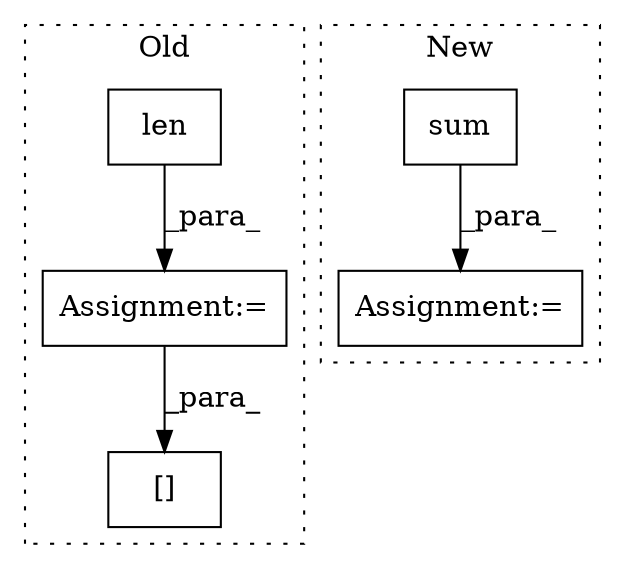 digraph G {
subgraph cluster0 {
1 [label="len" a="32" s="2343,2348" l="4,1" shape="box"];
4 [label="Assignment:=" a="7" s="2325" l="1" shape="box"];
5 [label="[]" a="2" s="2366,2369" l="2,1" shape="box"];
label = "Old";
style="dotted";
}
subgraph cluster1 {
2 [label="sum" a="32" s="2274,2290" l="4,1" shape="box"];
3 [label="Assignment:=" a="7" s="2251" l="1" shape="box"];
label = "New";
style="dotted";
}
1 -> 4 [label="_para_"];
2 -> 3 [label="_para_"];
4 -> 5 [label="_para_"];
}